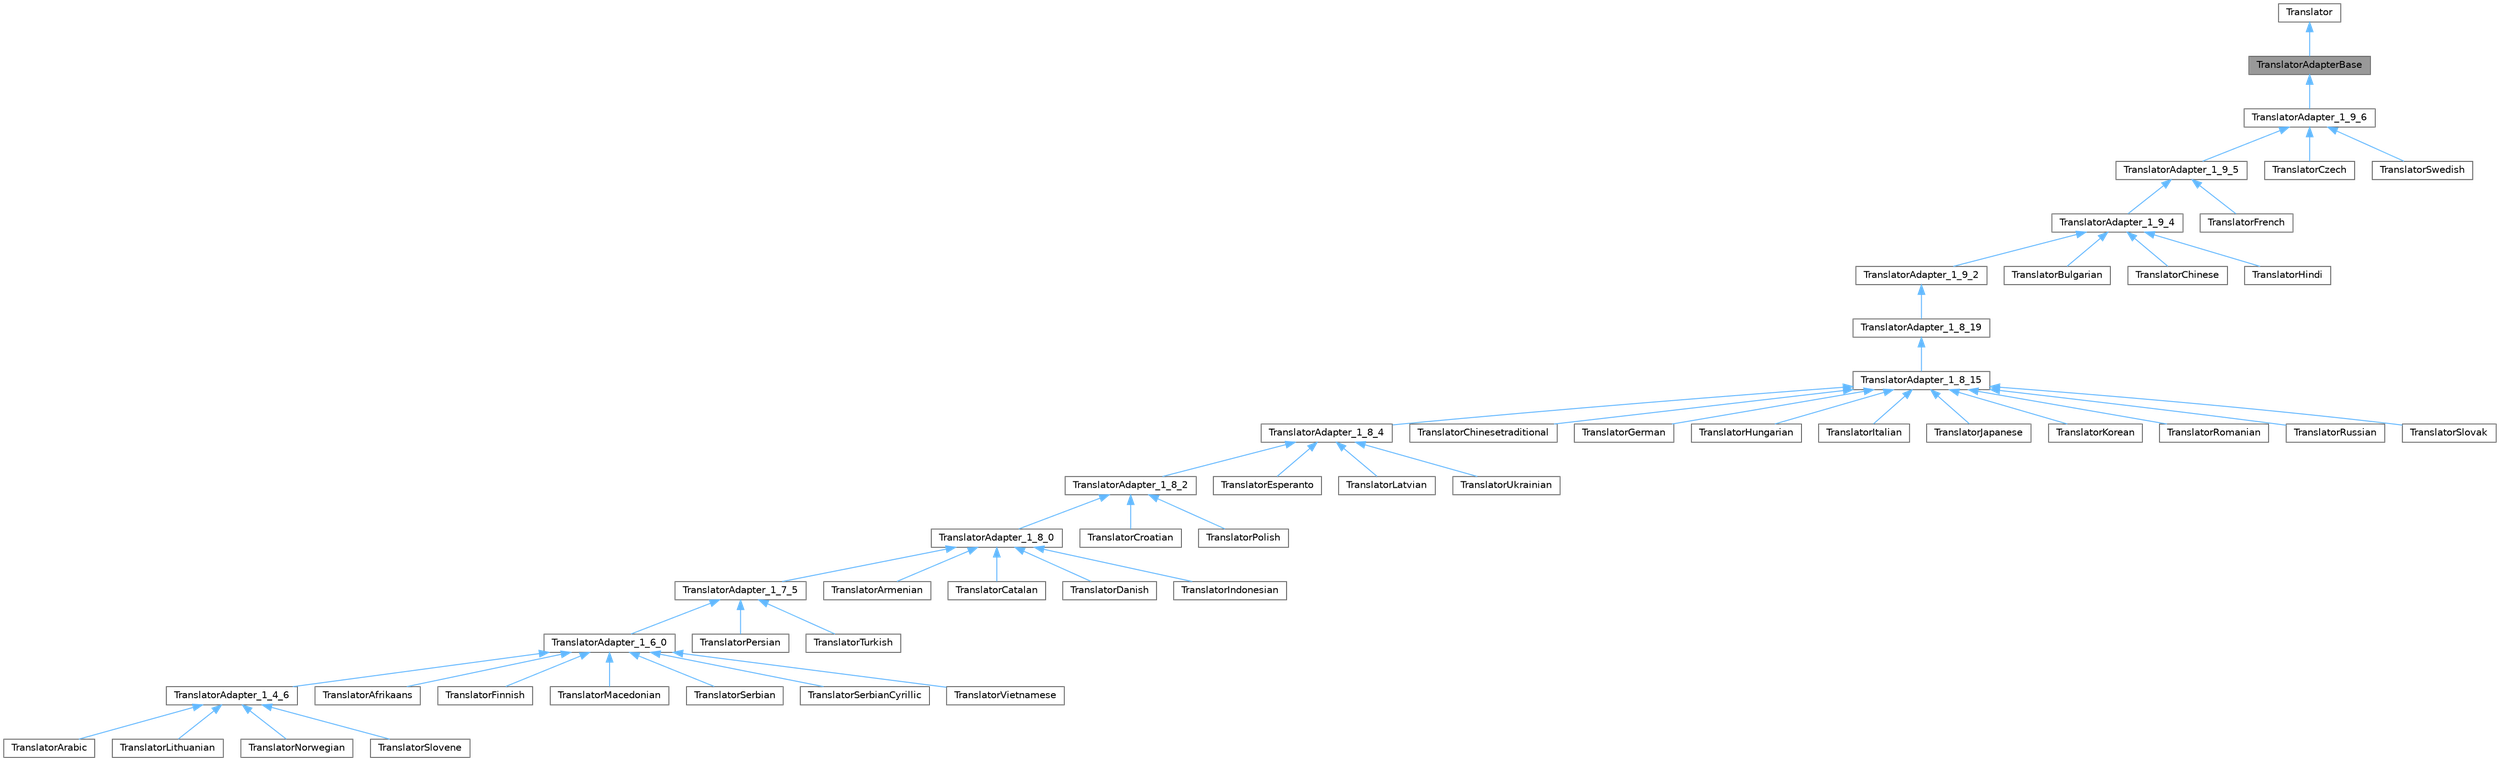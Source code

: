 digraph "TranslatorAdapterBase"
{
 // INTERACTIVE_SVG=YES
 // LATEX_PDF_SIZE
  bgcolor="transparent";
  edge [fontname=Helvetica,fontsize=10,labelfontname=Helvetica,labelfontsize=10];
  node [fontname=Helvetica,fontsize=10,shape=box,height=0.2,width=0.4];
  Node1 [id="Node000001",label="TranslatorAdapterBase",height=0.2,width=0.4,color="gray40", fillcolor="grey60", style="filled", fontcolor="black",tooltip="Base of the translator adapter tree."];
  Node2 -> Node1 [id="edge1_Node000001_Node000002",dir="back",color="steelblue1",style="solid",tooltip=" "];
  Node2 [id="Node000002",label="Translator",height=0.2,width=0.4,color="gray40", fillcolor="white", style="filled",URL="$d8/dfb/class_translator.html",tooltip="Abstract base class for all translatable text fragments."];
  Node1 -> Node3 [id="edge2_Node000001_Node000003",dir="back",color="steelblue1",style="solid",tooltip=" "];
  Node3 [id="Node000003",label="TranslatorAdapter_1_9_6",height=0.2,width=0.4,color="gray40", fillcolor="white", style="filled",URL="$db/d71/class_translator_adapter__1__9__6.html",tooltip=" "];
  Node3 -> Node4 [id="edge3_Node000003_Node000004",dir="back",color="steelblue1",style="solid",tooltip=" "];
  Node4 [id="Node000004",label="TranslatorAdapter_1_9_5",height=0.2,width=0.4,color="gray40", fillcolor="white", style="filled",URL="$dd/dba/class_translator_adapter__1__9__5.html",tooltip=" "];
  Node4 -> Node5 [id="edge4_Node000004_Node000005",dir="back",color="steelblue1",style="solid",tooltip=" "];
  Node5 [id="Node000005",label="TranslatorAdapter_1_9_4",height=0.2,width=0.4,color="gray40", fillcolor="white", style="filled",URL="$d0/d33/class_translator_adapter__1__9__4.html",tooltip=" "];
  Node5 -> Node6 [id="edge5_Node000005_Node000006",dir="back",color="steelblue1",style="solid",tooltip=" "];
  Node6 [id="Node000006",label="TranslatorAdapter_1_9_2",height=0.2,width=0.4,color="gray40", fillcolor="white", style="filled",URL="$d3/d2e/class_translator_adapter__1__9__2.html",tooltip=" "];
  Node6 -> Node7 [id="edge6_Node000006_Node000007",dir="back",color="steelblue1",style="solid",tooltip=" "];
  Node7 [id="Node000007",label="TranslatorAdapter_1_8_19",height=0.2,width=0.4,color="gray40", fillcolor="white", style="filled",URL="$de/dde/class_translator_adapter__1__8__19.html",tooltip=" "];
  Node7 -> Node8 [id="edge7_Node000007_Node000008",dir="back",color="steelblue1",style="solid",tooltip=" "];
  Node8 [id="Node000008",label="TranslatorAdapter_1_8_15",height=0.2,width=0.4,color="gray40", fillcolor="white", style="filled",URL="$d4/d2e/class_translator_adapter__1__8__15.html",tooltip=" "];
  Node8 -> Node9 [id="edge8_Node000008_Node000009",dir="back",color="steelblue1",style="solid",tooltip=" "];
  Node9 [id="Node000009",label="TranslatorAdapter_1_8_4",height=0.2,width=0.4,color="gray40", fillcolor="white", style="filled",URL="$de/d2f/class_translator_adapter__1__8__4.html",tooltip=" "];
  Node9 -> Node10 [id="edge9_Node000009_Node000010",dir="back",color="steelblue1",style="solid",tooltip=" "];
  Node10 [id="Node000010",label="TranslatorAdapter_1_8_2",height=0.2,width=0.4,color="gray40", fillcolor="white", style="filled",URL="$d2/d75/class_translator_adapter__1__8__2.html",tooltip=" "];
  Node10 -> Node11 [id="edge10_Node000010_Node000011",dir="back",color="steelblue1",style="solid",tooltip=" "];
  Node11 [id="Node000011",label="TranslatorAdapter_1_8_0",height=0.2,width=0.4,color="gray40", fillcolor="white", style="filled",URL="$de/d49/class_translator_adapter__1__8__0.html",tooltip="Adapter class for languages that only contain translations up to version 1.8.0."];
  Node11 -> Node12 [id="edge11_Node000011_Node000012",dir="back",color="steelblue1",style="solid",tooltip=" "];
  Node12 [id="Node000012",label="TranslatorAdapter_1_7_5",height=0.2,width=0.4,color="gray40", fillcolor="white", style="filled",URL="$da/d24/class_translator_adapter__1__7__5.html",tooltip="Adapter class for languages that only contain translations up to version 1.7.5."];
  Node12 -> Node13 [id="edge12_Node000012_Node000013",dir="back",color="steelblue1",style="solid",tooltip=" "];
  Node13 [id="Node000013",label="TranslatorAdapter_1_6_0",height=0.2,width=0.4,color="gray40", fillcolor="white", style="filled",URL="$d3/da1/class_translator_adapter__1__6__0.html",tooltip="Adapter class for languages that only contain translations up to version 1.6.0."];
  Node13 -> Node14 [id="edge13_Node000013_Node000014",dir="back",color="steelblue1",style="solid",tooltip=" "];
  Node14 [id="Node000014",label="TranslatorAdapter_1_4_6",height=0.2,width=0.4,color="gray40", fillcolor="white", style="filled",URL="$d4/d2b/class_translator_adapter__1__4__6.html",tooltip="Adapter class for languages that only contain translations up to version 1.4.6."];
  Node14 -> Node15 [id="edge14_Node000014_Node000015",dir="back",color="steelblue1",style="solid",tooltip=" "];
  Node15 [id="Node000015",label="TranslatorArabic",height=0.2,width=0.4,color="gray40", fillcolor="white", style="filled",URL="$d3/de9/class_translator_arabic.html",tooltip=" "];
  Node14 -> Node16 [id="edge15_Node000014_Node000016",dir="back",color="steelblue1",style="solid",tooltip=" "];
  Node16 [id="Node000016",label="TranslatorLithuanian",height=0.2,width=0.4,color="gray40", fillcolor="white", style="filled",URL="$dc/d53/class_translator_lithuanian.html",tooltip=" "];
  Node14 -> Node17 [id="edge16_Node000014_Node000017",dir="back",color="steelblue1",style="solid",tooltip=" "];
  Node17 [id="Node000017",label="TranslatorNorwegian",height=0.2,width=0.4,color="gray40", fillcolor="white", style="filled",URL="$dd/d38/class_translator_norwegian.html",tooltip=" "];
  Node14 -> Node18 [id="edge17_Node000014_Node000018",dir="back",color="steelblue1",style="solid",tooltip=" "];
  Node18 [id="Node000018",label="TranslatorSlovene",height=0.2,width=0.4,color="gray40", fillcolor="white", style="filled",URL="$dd/d0b/class_translator_slovene.html",tooltip=" "];
  Node13 -> Node19 [id="edge18_Node000013_Node000019",dir="back",color="steelblue1",style="solid",tooltip=" "];
  Node19 [id="Node000019",label="TranslatorAfrikaans",height=0.2,width=0.4,color="gray40", fillcolor="white", style="filled",URL="$d3/d65/class_translator_afrikaans.html",tooltip=" "];
  Node13 -> Node20 [id="edge19_Node000013_Node000020",dir="back",color="steelblue1",style="solid",tooltip=" "];
  Node20 [id="Node000020",label="TranslatorFinnish",height=0.2,width=0.4,color="gray40", fillcolor="white", style="filled",URL="$de/df7/class_translator_finnish.html",tooltip=" "];
  Node13 -> Node21 [id="edge20_Node000013_Node000021",dir="back",color="steelblue1",style="solid",tooltip=" "];
  Node21 [id="Node000021",label="TranslatorMacedonian",height=0.2,width=0.4,color="gray40", fillcolor="white", style="filled",URL="$d9/ddf/class_translator_macedonian.html",tooltip=" "];
  Node13 -> Node22 [id="edge21_Node000013_Node000022",dir="back",color="steelblue1",style="solid",tooltip=" "];
  Node22 [id="Node000022",label="TranslatorSerbian",height=0.2,width=0.4,color="gray40", fillcolor="white", style="filled",URL="$d5/d0a/class_translator_serbian.html",tooltip=" "];
  Node13 -> Node23 [id="edge22_Node000013_Node000023",dir="back",color="steelblue1",style="solid",tooltip=" "];
  Node23 [id="Node000023",label="TranslatorSerbianCyrillic",height=0.2,width=0.4,color="gray40", fillcolor="white", style="filled",URL="$dc/d03/class_translator_serbian_cyrillic.html",tooltip=" "];
  Node13 -> Node24 [id="edge23_Node000013_Node000024",dir="back",color="steelblue1",style="solid",tooltip=" "];
  Node24 [id="Node000024",label="TranslatorVietnamese",height=0.2,width=0.4,color="gray40", fillcolor="white", style="filled",URL="$df/d20/class_translator_vietnamese.html",tooltip=" "];
  Node12 -> Node25 [id="edge24_Node000012_Node000025",dir="back",color="steelblue1",style="solid",tooltip=" "];
  Node25 [id="Node000025",label="TranslatorPersian",height=0.2,width=0.4,color="gray40", fillcolor="white", style="filled",URL="$d5/d43/class_translator_persian.html",tooltip=" "];
  Node12 -> Node26 [id="edge25_Node000012_Node000026",dir="back",color="steelblue1",style="solid",tooltip=" "];
  Node26 [id="Node000026",label="TranslatorTurkish",height=0.2,width=0.4,color="gray40", fillcolor="white", style="filled",URL="$dd/d80/class_translator_turkish.html",tooltip=" "];
  Node11 -> Node27 [id="edge26_Node000011_Node000027",dir="back",color="steelblue1",style="solid",tooltip=" "];
  Node27 [id="Node000027",label="TranslatorArmenian",height=0.2,width=0.4,color="gray40", fillcolor="white", style="filled",URL="$da/db8/class_translator_armenian.html",tooltip=" "];
  Node11 -> Node28 [id="edge27_Node000011_Node000028",dir="back",color="steelblue1",style="solid",tooltip=" "];
  Node28 [id="Node000028",label="TranslatorCatalan",height=0.2,width=0.4,color="gray40", fillcolor="white", style="filled",URL="$d9/dc1/class_translator_catalan.html",tooltip=" "];
  Node11 -> Node29 [id="edge28_Node000011_Node000029",dir="back",color="steelblue1",style="solid",tooltip=" "];
  Node29 [id="Node000029",label="TranslatorDanish",height=0.2,width=0.4,color="gray40", fillcolor="white", style="filled",URL="$d7/d21/class_translator_danish.html",tooltip=" "];
  Node11 -> Node30 [id="edge29_Node000011_Node000030",dir="back",color="steelblue1",style="solid",tooltip=" "];
  Node30 [id="Node000030",label="TranslatorIndonesian",height=0.2,width=0.4,color="gray40", fillcolor="white", style="filled",URL="$df/dc8/class_translator_indonesian.html",tooltip=" "];
  Node10 -> Node31 [id="edge30_Node000010_Node000031",dir="back",color="steelblue1",style="solid",tooltip=" "];
  Node31 [id="Node000031",label="TranslatorCroatian",height=0.2,width=0.4,color="gray40", fillcolor="white", style="filled",URL="$d9/d82/class_translator_croatian.html",tooltip=" "];
  Node10 -> Node32 [id="edge31_Node000010_Node000032",dir="back",color="steelblue1",style="solid",tooltip=" "];
  Node32 [id="Node000032",label="TranslatorPolish",height=0.2,width=0.4,color="gray40", fillcolor="white", style="filled",URL="$de/d82/class_translator_polish.html",tooltip=" "];
  Node9 -> Node33 [id="edge32_Node000009_Node000033",dir="back",color="steelblue1",style="solid",tooltip=" "];
  Node33 [id="Node000033",label="TranslatorEsperanto",height=0.2,width=0.4,color="gray40", fillcolor="white", style="filled",URL="$d2/d07/class_translator_esperanto.html",tooltip=" "];
  Node9 -> Node34 [id="edge33_Node000009_Node000034",dir="back",color="steelblue1",style="solid",tooltip=" "];
  Node34 [id="Node000034",label="TranslatorLatvian",height=0.2,width=0.4,color="gray40", fillcolor="white", style="filled",URL="$d8/d83/class_translator_latvian.html",tooltip=" "];
  Node9 -> Node35 [id="edge34_Node000009_Node000035",dir="back",color="steelblue1",style="solid",tooltip=" "];
  Node35 [id="Node000035",label="TranslatorUkrainian",height=0.2,width=0.4,color="gray40", fillcolor="white", style="filled",URL="$d1/d56/class_translator_ukrainian.html",tooltip=" "];
  Node8 -> Node36 [id="edge35_Node000008_Node000036",dir="back",color="steelblue1",style="solid",tooltip=" "];
  Node36 [id="Node000036",label="TranslatorChinesetraditional",height=0.2,width=0.4,color="gray40", fillcolor="white", style="filled",URL="$dd/df6/class_translator_chinesetraditional.html",tooltip=" "];
  Node8 -> Node37 [id="edge36_Node000008_Node000037",dir="back",color="steelblue1",style="solid",tooltip=" "];
  Node37 [id="Node000037",label="TranslatorGerman",height=0.2,width=0.4,color="gray40", fillcolor="white", style="filled",URL="$d6/d07/class_translator_german.html",tooltip=" "];
  Node8 -> Node38 [id="edge37_Node000008_Node000038",dir="back",color="steelblue1",style="solid",tooltip=" "];
  Node38 [id="Node000038",label="TranslatorHungarian",height=0.2,width=0.4,color="gray40", fillcolor="white", style="filled",URL="$db/d5f/class_translator_hungarian.html",tooltip=" "];
  Node8 -> Node39 [id="edge38_Node000008_Node000039",dir="back",color="steelblue1",style="solid",tooltip=" "];
  Node39 [id="Node000039",label="TranslatorItalian",height=0.2,width=0.4,color="gray40", fillcolor="white", style="filled",URL="$d2/df8/class_translator_italian.html",tooltip=" "];
  Node8 -> Node40 [id="edge39_Node000008_Node000040",dir="back",color="steelblue1",style="solid",tooltip=" "];
  Node40 [id="Node000040",label="TranslatorJapanese",height=0.2,width=0.4,color="gray40", fillcolor="white", style="filled",URL="$d1/d6a/class_translator_japanese.html",tooltip=" "];
  Node8 -> Node41 [id="edge40_Node000008_Node000041",dir="back",color="steelblue1",style="solid",tooltip=" "];
  Node41 [id="Node000041",label="TranslatorKorean",height=0.2,width=0.4,color="gray40", fillcolor="white", style="filled",URL="$db/dcc/class_translator_korean.html",tooltip=" "];
  Node8 -> Node42 [id="edge41_Node000008_Node000042",dir="back",color="steelblue1",style="solid",tooltip=" "];
  Node42 [id="Node000042",label="TranslatorRomanian",height=0.2,width=0.4,color="gray40", fillcolor="white", style="filled",URL="$da/d32/class_translator_romanian.html",tooltip=" "];
  Node8 -> Node43 [id="edge42_Node000008_Node000043",dir="back",color="steelblue1",style="solid",tooltip=" "];
  Node43 [id="Node000043",label="TranslatorRussian",height=0.2,width=0.4,color="gray40", fillcolor="white", style="filled",URL="$d0/dab/class_translator_russian.html",tooltip=" "];
  Node8 -> Node44 [id="edge43_Node000008_Node000044",dir="back",color="steelblue1",style="solid",tooltip=" "];
  Node44 [id="Node000044",label="TranslatorSlovak",height=0.2,width=0.4,color="gray40", fillcolor="white", style="filled",URL="$d2/d53/class_translator_slovak.html",tooltip=" "];
  Node5 -> Node45 [id="edge44_Node000005_Node000045",dir="back",color="steelblue1",style="solid",tooltip=" "];
  Node45 [id="Node000045",label="TranslatorBulgarian",height=0.2,width=0.4,color="gray40", fillcolor="white", style="filled",URL="$da/dbb/class_translator_bulgarian.html",tooltip=" "];
  Node5 -> Node46 [id="edge45_Node000005_Node000046",dir="back",color="steelblue1",style="solid",tooltip=" "];
  Node46 [id="Node000046",label="TranslatorChinese",height=0.2,width=0.4,color="gray40", fillcolor="white", style="filled",URL="$d6/db6/class_translator_chinese.html",tooltip=" "];
  Node5 -> Node47 [id="edge46_Node000005_Node000047",dir="back",color="steelblue1",style="solid",tooltip=" "];
  Node47 [id="Node000047",label="TranslatorHindi",height=0.2,width=0.4,color="gray40", fillcolor="white", style="filled",URL="$d1/d8a/class_translator_hindi.html",tooltip=" "];
  Node4 -> Node48 [id="edge47_Node000004_Node000048",dir="back",color="steelblue1",style="solid",tooltip=" "];
  Node48 [id="Node000048",label="TranslatorFrench",height=0.2,width=0.4,color="gray40", fillcolor="white", style="filled",URL="$da/d1a/class_translator_french.html",tooltip=" "];
  Node3 -> Node49 [id="edge48_Node000003_Node000049",dir="back",color="steelblue1",style="solid",tooltip=" "];
  Node49 [id="Node000049",label="TranslatorCzech",height=0.2,width=0.4,color="gray40", fillcolor="white", style="filled",URL="$dd/d8a/class_translator_czech.html",tooltip=" "];
  Node3 -> Node50 [id="edge49_Node000003_Node000050",dir="back",color="steelblue1",style="solid",tooltip=" "];
  Node50 [id="Node000050",label="TranslatorSwedish",height=0.2,width=0.4,color="gray40", fillcolor="white", style="filled",URL="$d5/d5c/class_translator_swedish.html",tooltip=" "];
}
